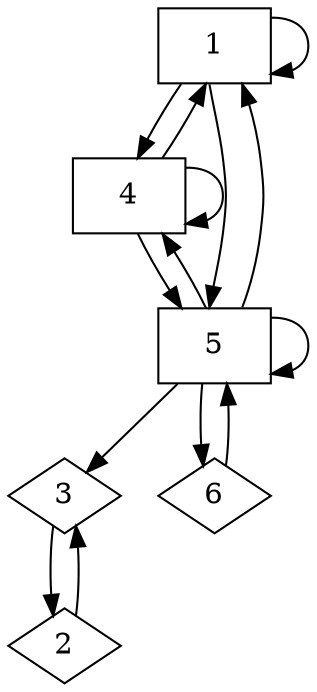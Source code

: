 digraph G {
N0 [ shape="box", label="1", color="black" ];
N0 -> N0 [ color="black" ];
N0 -> N3 [ color="black" ];
N0 -> N4 [ color="black" ];
N1 [ shape="diamond", label="2", color="black" ];
N1 -> N2 [ color="black" ];
N2 [ shape="diamond", label="3", color="black" ];
N2 -> N1 [ color="black" ];
N3 [ shape="box", label="4", color="black" ];
N3 -> N0 [ color="black" ];
N3 -> N3 [ color="black" ];
N3 -> N4 [ color="black" ];
N4 [ shape="box", label="5", color="black" ];
N4 -> N0 [ color="black" ];
N4 -> N2 [ color="black" ];
N4 -> N3 [ color="black" ];
N4 -> N4 [ color="black" ];
N4 -> N5 [ color="black" ];
N5 [ shape="diamond", label="6", color="black" ];
N5 -> N4 [ color="black" ];
}
